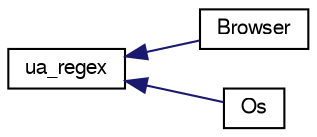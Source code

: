 digraph G
{
  bgcolor="transparent";
  edge [fontname="FreeSans",fontsize="10",labelfontname="FreeSans",labelfontsize="10"];
  node [fontname="FreeSans",fontsize="10",shape=record];
  rankdir="LR";
  Node1 [label="ua_regex",height=0.2,width=0.4,color="black",URL="$classua__regex.html"];
  Node1 -> Node2 [dir="back",color="midnightblue",fontsize="10",style="solid",fontname="FreeSans"];
  Node2 [label="Browser",height=0.2,width=0.4,color="black",URL="$classBrowser.html"];
  Node1 -> Node3 [dir="back",color="midnightblue",fontsize="10",style="solid",fontname="FreeSans"];
  Node3 [label="Os",height=0.2,width=0.4,color="black",URL="$classOs.html"];
}
